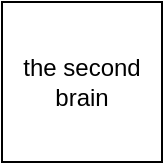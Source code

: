 <mxfile version="26.1.0">
  <diagram name="Page-1" id="skLGRP_12qXhc_WO-KCz">
    <mxGraphModel dx="1034" dy="1693" grid="1" gridSize="10" guides="1" tooltips="1" connect="1" arrows="1" fold="1" page="1" pageScale="1" pageWidth="827" pageHeight="1169" math="0" shadow="0">
      <root>
        <mxCell id="0" />
        <mxCell id="1" parent="0" />
        <mxCell id="aLjTMBjNF45-FCyyhaQc-1" value="the second brain" style="whiteSpace=wrap;html=1;aspect=fixed;" vertex="1" parent="1">
          <mxGeometry x="374" y="-450" width="80" height="80" as="geometry" />
        </mxCell>
      </root>
    </mxGraphModel>
  </diagram>
</mxfile>
